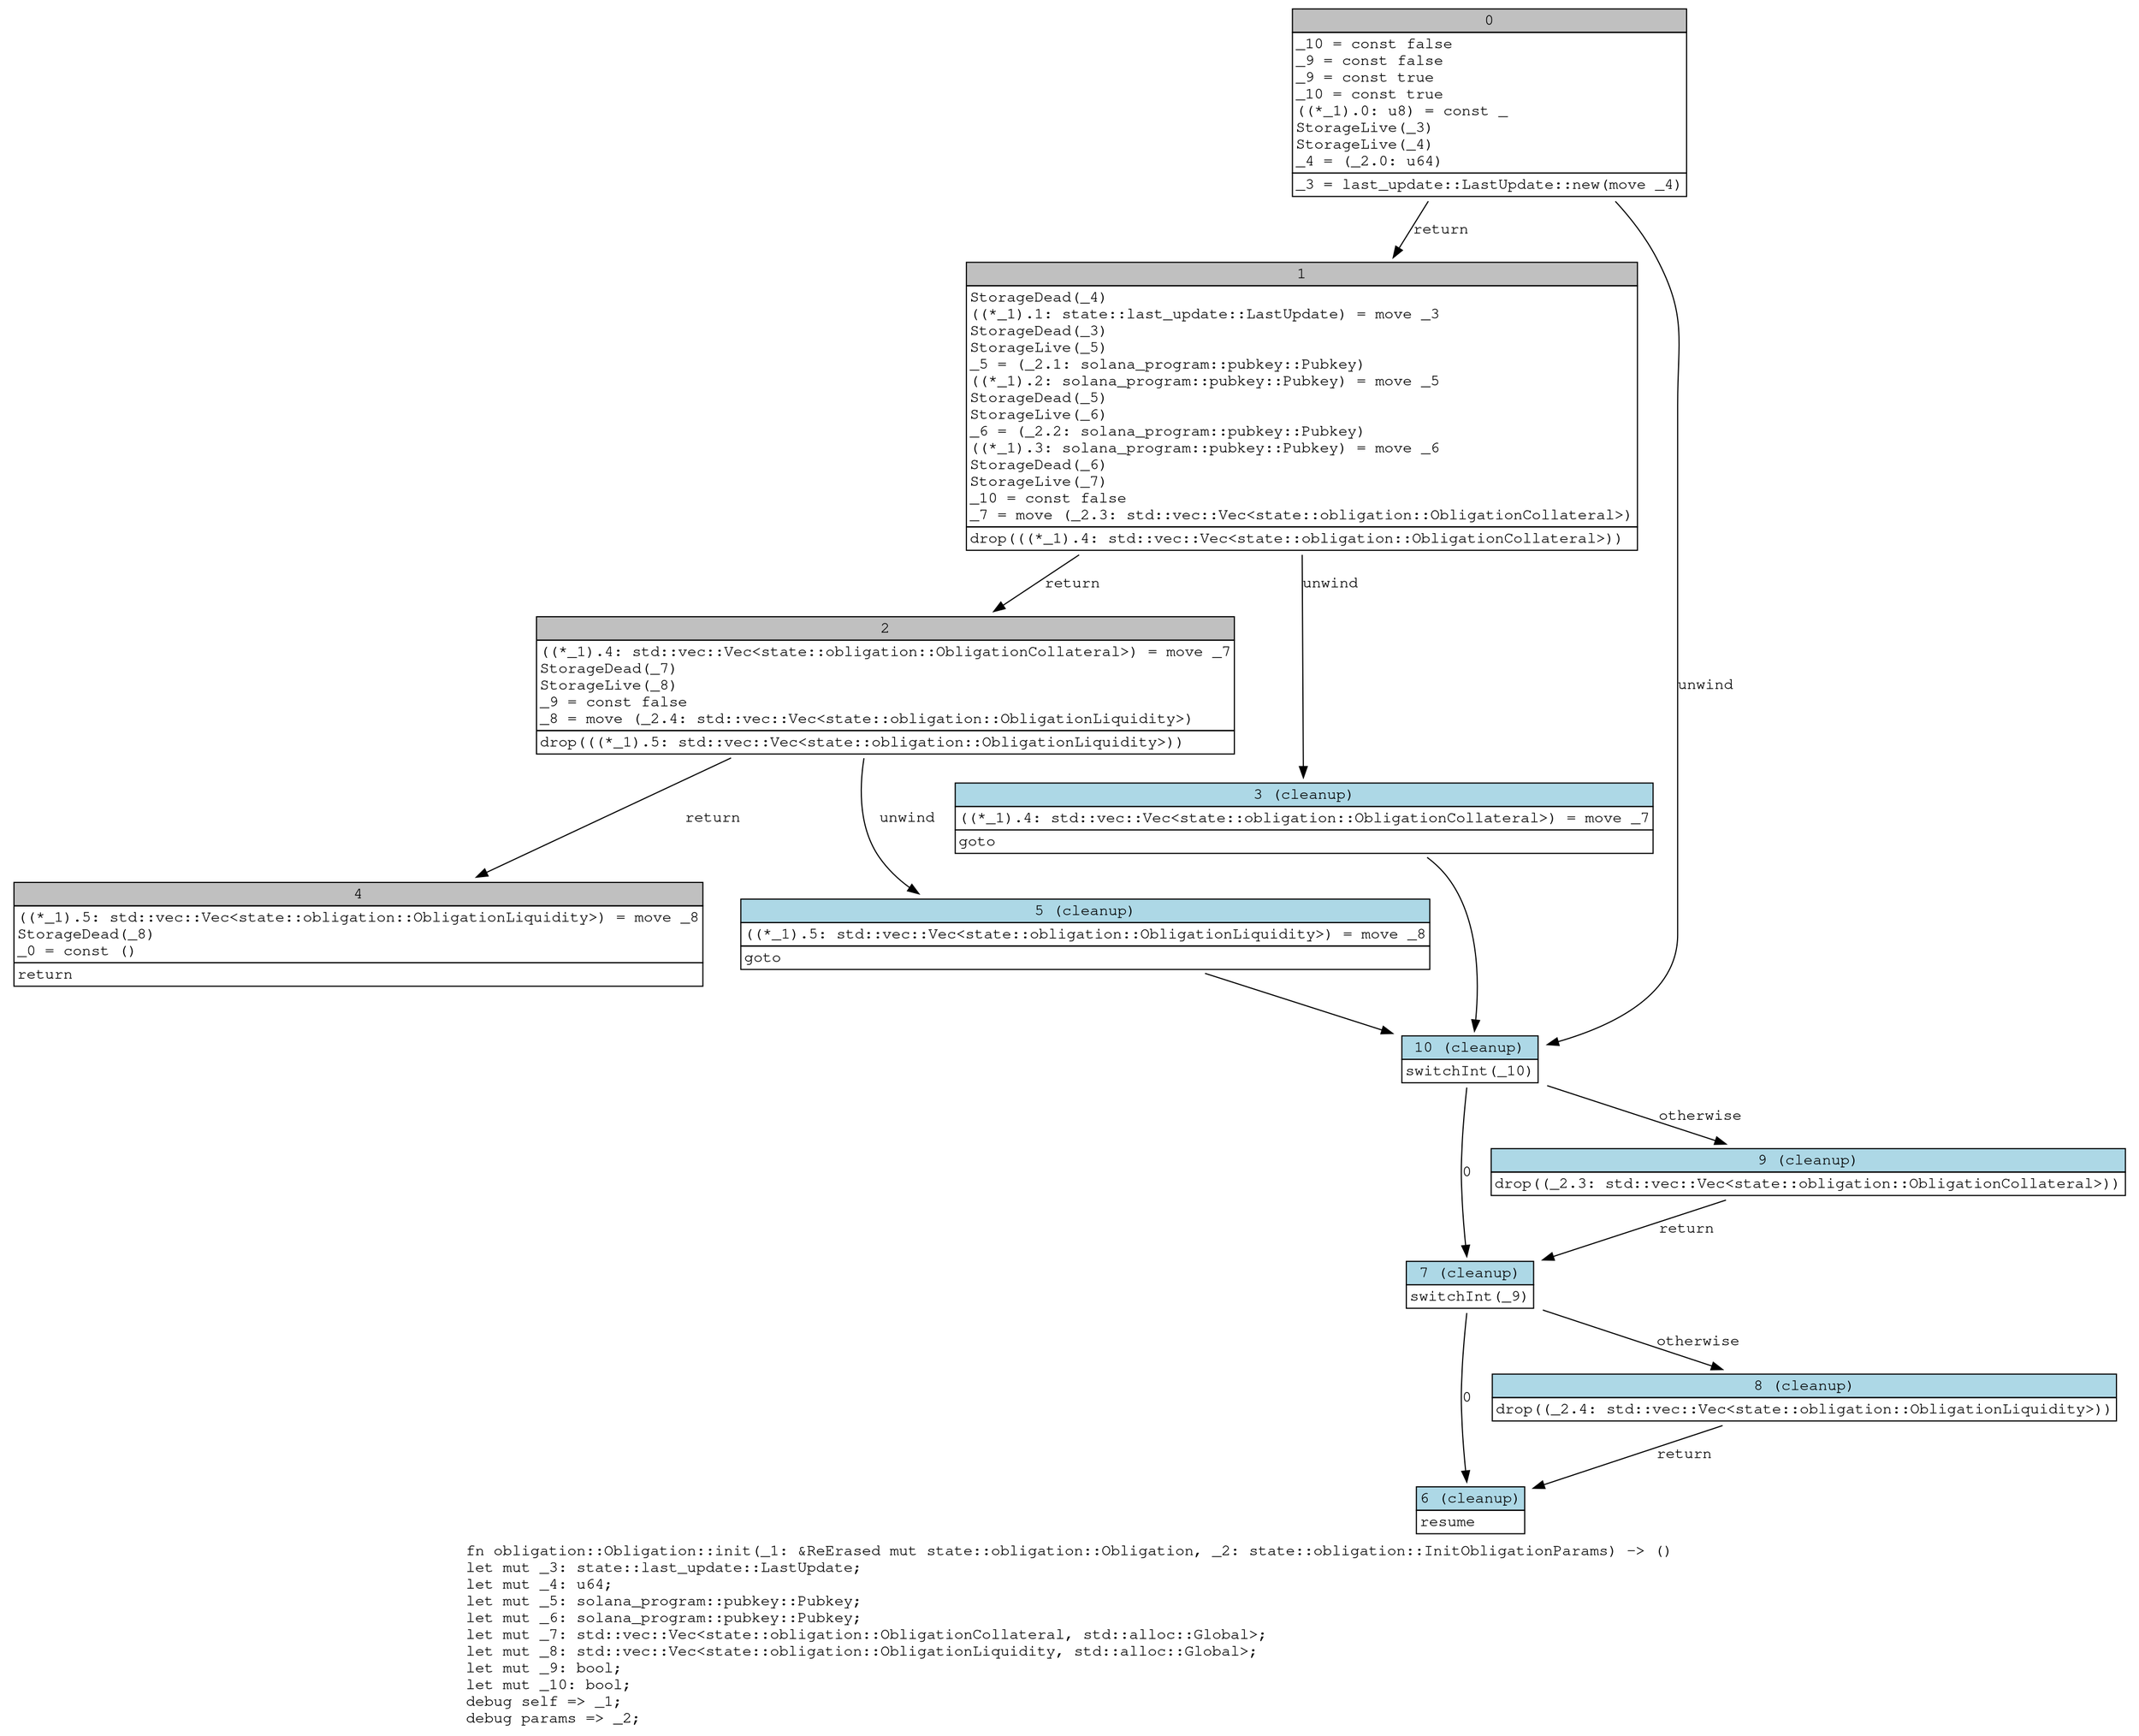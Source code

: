 digraph Mir_0_323 {
    graph [fontname="Courier, monospace"];
    node [fontname="Courier, monospace"];
    edge [fontname="Courier, monospace"];
    label=<fn obligation::Obligation::init(_1: &amp;ReErased mut state::obligation::Obligation, _2: state::obligation::InitObligationParams) -&gt; ()<br align="left"/>let mut _3: state::last_update::LastUpdate;<br align="left"/>let mut _4: u64;<br align="left"/>let mut _5: solana_program::pubkey::Pubkey;<br align="left"/>let mut _6: solana_program::pubkey::Pubkey;<br align="left"/>let mut _7: std::vec::Vec&lt;state::obligation::ObligationCollateral, std::alloc::Global&gt;;<br align="left"/>let mut _8: std::vec::Vec&lt;state::obligation::ObligationLiquidity, std::alloc::Global&gt;;<br align="left"/>let mut _9: bool;<br align="left"/>let mut _10: bool;<br align="left"/>debug self =&gt; _1;<br align="left"/>debug params =&gt; _2;<br align="left"/>>;
    bb0__0_323 [shape="none", label=<<table border="0" cellborder="1" cellspacing="0"><tr><td bgcolor="gray" align="center" colspan="1">0</td></tr><tr><td align="left" balign="left">_10 = const false<br/>_9 = const false<br/>_9 = const true<br/>_10 = const true<br/>((*_1).0: u8) = const _<br/>StorageLive(_3)<br/>StorageLive(_4)<br/>_4 = (_2.0: u64)<br/></td></tr><tr><td align="left">_3 = last_update::LastUpdate::new(move _4)</td></tr></table>>];
    bb1__0_323 [shape="none", label=<<table border="0" cellborder="1" cellspacing="0"><tr><td bgcolor="gray" align="center" colspan="1">1</td></tr><tr><td align="left" balign="left">StorageDead(_4)<br/>((*_1).1: state::last_update::LastUpdate) = move _3<br/>StorageDead(_3)<br/>StorageLive(_5)<br/>_5 = (_2.1: solana_program::pubkey::Pubkey)<br/>((*_1).2: solana_program::pubkey::Pubkey) = move _5<br/>StorageDead(_5)<br/>StorageLive(_6)<br/>_6 = (_2.2: solana_program::pubkey::Pubkey)<br/>((*_1).3: solana_program::pubkey::Pubkey) = move _6<br/>StorageDead(_6)<br/>StorageLive(_7)<br/>_10 = const false<br/>_7 = move (_2.3: std::vec::Vec&lt;state::obligation::ObligationCollateral&gt;)<br/></td></tr><tr><td align="left">drop(((*_1).4: std::vec::Vec&lt;state::obligation::ObligationCollateral&gt;))</td></tr></table>>];
    bb2__0_323 [shape="none", label=<<table border="0" cellborder="1" cellspacing="0"><tr><td bgcolor="gray" align="center" colspan="1">2</td></tr><tr><td align="left" balign="left">((*_1).4: std::vec::Vec&lt;state::obligation::ObligationCollateral&gt;) = move _7<br/>StorageDead(_7)<br/>StorageLive(_8)<br/>_9 = const false<br/>_8 = move (_2.4: std::vec::Vec&lt;state::obligation::ObligationLiquidity&gt;)<br/></td></tr><tr><td align="left">drop(((*_1).5: std::vec::Vec&lt;state::obligation::ObligationLiquidity&gt;))</td></tr></table>>];
    bb3__0_323 [shape="none", label=<<table border="0" cellborder="1" cellspacing="0"><tr><td bgcolor="lightblue" align="center" colspan="1">3 (cleanup)</td></tr><tr><td align="left" balign="left">((*_1).4: std::vec::Vec&lt;state::obligation::ObligationCollateral&gt;) = move _7<br/></td></tr><tr><td align="left">goto</td></tr></table>>];
    bb4__0_323 [shape="none", label=<<table border="0" cellborder="1" cellspacing="0"><tr><td bgcolor="gray" align="center" colspan="1">4</td></tr><tr><td align="left" balign="left">((*_1).5: std::vec::Vec&lt;state::obligation::ObligationLiquidity&gt;) = move _8<br/>StorageDead(_8)<br/>_0 = const ()<br/></td></tr><tr><td align="left">return</td></tr></table>>];
    bb5__0_323 [shape="none", label=<<table border="0" cellborder="1" cellspacing="0"><tr><td bgcolor="lightblue" align="center" colspan="1">5 (cleanup)</td></tr><tr><td align="left" balign="left">((*_1).5: std::vec::Vec&lt;state::obligation::ObligationLiquidity&gt;) = move _8<br/></td></tr><tr><td align="left">goto</td></tr></table>>];
    bb6__0_323 [shape="none", label=<<table border="0" cellborder="1" cellspacing="0"><tr><td bgcolor="lightblue" align="center" colspan="1">6 (cleanup)</td></tr><tr><td align="left">resume</td></tr></table>>];
    bb7__0_323 [shape="none", label=<<table border="0" cellborder="1" cellspacing="0"><tr><td bgcolor="lightblue" align="center" colspan="1">7 (cleanup)</td></tr><tr><td align="left">switchInt(_9)</td></tr></table>>];
    bb8__0_323 [shape="none", label=<<table border="0" cellborder="1" cellspacing="0"><tr><td bgcolor="lightblue" align="center" colspan="1">8 (cleanup)</td></tr><tr><td align="left">drop((_2.4: std::vec::Vec&lt;state::obligation::ObligationLiquidity&gt;))</td></tr></table>>];
    bb9__0_323 [shape="none", label=<<table border="0" cellborder="1" cellspacing="0"><tr><td bgcolor="lightblue" align="center" colspan="1">9 (cleanup)</td></tr><tr><td align="left">drop((_2.3: std::vec::Vec&lt;state::obligation::ObligationCollateral&gt;))</td></tr></table>>];
    bb10__0_323 [shape="none", label=<<table border="0" cellborder="1" cellspacing="0"><tr><td bgcolor="lightblue" align="center" colspan="1">10 (cleanup)</td></tr><tr><td align="left">switchInt(_10)</td></tr></table>>];
    bb0__0_323 -> bb1__0_323 [label="return"];
    bb0__0_323 -> bb10__0_323 [label="unwind"];
    bb1__0_323 -> bb2__0_323 [label="return"];
    bb1__0_323 -> bb3__0_323 [label="unwind"];
    bb2__0_323 -> bb4__0_323 [label="return"];
    bb2__0_323 -> bb5__0_323 [label="unwind"];
    bb3__0_323 -> bb10__0_323 [label=""];
    bb5__0_323 -> bb10__0_323 [label=""];
    bb7__0_323 -> bb6__0_323 [label="0"];
    bb7__0_323 -> bb8__0_323 [label="otherwise"];
    bb8__0_323 -> bb6__0_323 [label="return"];
    bb9__0_323 -> bb7__0_323 [label="return"];
    bb10__0_323 -> bb7__0_323 [label="0"];
    bb10__0_323 -> bb9__0_323 [label="otherwise"];
}
